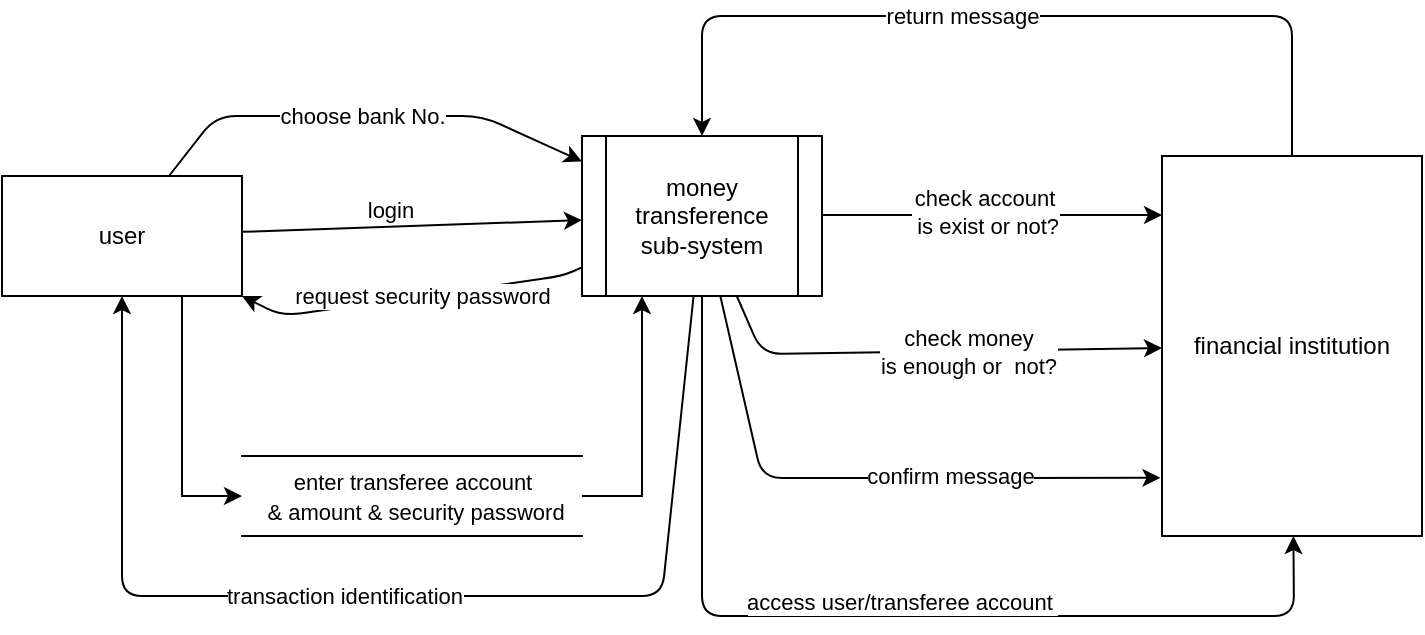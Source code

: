 <mxfile version="13.1.14" type="device"><diagram id="WAiyxh2spJgyrmFU2lQW" name="Page-1"><mxGraphModel dx="1038" dy="499" grid="1" gridSize="10" guides="1" tooltips="1" connect="1" arrows="1" fold="1" page="1" pageScale="1" pageWidth="827" pageHeight="1169" math="0" shadow="0"><root><mxCell id="0"/><mxCell id="1" parent="0"/><mxCell id="vPySvAxy4nvfNiBv7LhA-1" value="money transference&lt;br&gt;sub-system" style="shape=process;whiteSpace=wrap;html=1;backgroundOutline=1;" parent="1" vertex="1"><mxGeometry x="340" y="380" width="120" height="80" as="geometry"/></mxCell><mxCell id="sbcaXs4xZ20tfg2H-4EF-2" style="edgeStyle=orthogonalEdgeStyle;rounded=0;orthogonalLoop=1;jettySize=auto;html=1;exitX=0.75;exitY=1;exitDx=0;exitDy=0;entryX=0;entryY=0.5;entryDx=0;entryDy=0;" parent="1" source="vPySvAxy4nvfNiBv7LhA-2" target="sbcaXs4xZ20tfg2H-4EF-1" edge="1"><mxGeometry relative="1" as="geometry"/></mxCell><mxCell id="vPySvAxy4nvfNiBv7LhA-2" value="user" style="rounded=0;whiteSpace=wrap;html=1;" parent="1" vertex="1"><mxGeometry x="50" y="400" width="120" height="60" as="geometry"/></mxCell><mxCell id="vPySvAxy4nvfNiBv7LhA-5" value="financial institution" style="rounded=0;whiteSpace=wrap;html=1;" parent="1" vertex="1"><mxGeometry x="630" y="390" width="130" height="190" as="geometry"/></mxCell><mxCell id="vPySvAxy4nvfNiBv7LhA-6" value="" style="endArrow=classic;html=1;exitX=0.5;exitY=1;exitDx=0;exitDy=0;" parent="1" source="vPySvAxy4nvfNiBv7LhA-1" target="vPySvAxy4nvfNiBv7LhA-5" edge="1"><mxGeometry width="50" height="50" relative="1" as="geometry"><mxPoint x="380" y="250" as="sourcePoint"/><mxPoint x="430" y="200" as="targetPoint"/><Array as="points"><mxPoint x="400" y="620"/><mxPoint x="696" y="620"/></Array></mxGeometry></mxCell><mxCell id="vPySvAxy4nvfNiBv7LhA-7" value="access user/transferee account&amp;nbsp;" style="edgeLabel;html=1;align=center;verticalAlign=middle;resizable=0;points=[];" parent="vPySvAxy4nvfNiBv7LhA-6" vertex="1" connectable="0"><mxGeometry x="0.307" relative="1" as="geometry"><mxPoint x="-64.0" y="-7.67" as="offset"/></mxGeometry></mxCell><mxCell id="vPySvAxy4nvfNiBv7LhA-13" value="" style="endArrow=classic;html=1;startArrow=none;startFill=0;" parent="1" source="vPySvAxy4nvfNiBv7LhA-1" target="vPySvAxy4nvfNiBv7LhA-5" edge="1"><mxGeometry width="50" height="50" relative="1" as="geometry"><mxPoint x="400" y="300" as="sourcePoint"/><mxPoint x="450" y="250" as="targetPoint"/><Array as="points"><mxPoint x="430" y="489"/></Array></mxGeometry></mxCell><mxCell id="vPySvAxy4nvfNiBv7LhA-14" value="check money &lt;br&gt;is enough or&amp;nbsp; not?" style="edgeLabel;html=1;align=center;verticalAlign=middle;resizable=0;points=[];" parent="vPySvAxy4nvfNiBv7LhA-13" vertex="1" connectable="0"><mxGeometry x="-0.444" y="1" relative="1" as="geometry"><mxPoint x="70.09" as="offset"/></mxGeometry></mxCell><mxCell id="vPySvAxy4nvfNiBv7LhA-15" value="" style="endArrow=classic;html=1;" parent="1" edge="1"><mxGeometry width="50" height="50" relative="1" as="geometry"><mxPoint x="460" y="419.5" as="sourcePoint"/><mxPoint x="630" y="419.5" as="targetPoint"/><Array as="points"/></mxGeometry></mxCell><mxCell id="vPySvAxy4nvfNiBv7LhA-16" value="check account&lt;br&gt;&amp;nbsp;is exist or not?" style="edgeLabel;html=1;align=center;verticalAlign=middle;resizable=0;points=[];" parent="vPySvAxy4nvfNiBv7LhA-15" vertex="1" connectable="0"><mxGeometry x="0.358" y="-2" relative="1" as="geometry"><mxPoint x="-35" y="-4.01" as="offset"/></mxGeometry></mxCell><mxCell id="vPySvAxy4nvfNiBv7LhA-17" value="" style="endArrow=classic;html=1;" parent="1" source="vPySvAxy4nvfNiBv7LhA-2" target="vPySvAxy4nvfNiBv7LhA-1" edge="1"><mxGeometry width="50" height="50" relative="1" as="geometry"><mxPoint x="400" y="300" as="sourcePoint"/><mxPoint x="450" y="250" as="targetPoint"/><Array as="points"/></mxGeometry></mxCell><mxCell id="vPySvAxy4nvfNiBv7LhA-18" value="login" style="edgeLabel;html=1;align=center;verticalAlign=middle;resizable=0;points=[];" parent="vPySvAxy4nvfNiBv7LhA-17" vertex="1" connectable="0"><mxGeometry x="-0.594" relative="1" as="geometry"><mxPoint x="38.82" y="-9.76" as="offset"/></mxGeometry></mxCell><mxCell id="vPySvAxy4nvfNiBv7LhA-19" value="" style="endArrow=classic;html=1;" parent="1" source="vPySvAxy4nvfNiBv7LhA-1" target="vPySvAxy4nvfNiBv7LhA-2" edge="1"><mxGeometry width="50" height="50" relative="1" as="geometry"><mxPoint x="433" y="500" as="sourcePoint"/><mxPoint x="200" y="500" as="targetPoint"/><Array as="points"><mxPoint x="330" y="450"/><mxPoint x="190" y="470"/></Array></mxGeometry></mxCell><mxCell id="vPySvAxy4nvfNiBv7LhA-21" value="request security password" style="edgeLabel;html=1;align=center;verticalAlign=middle;resizable=0;points=[];" parent="vPySvAxy4nvfNiBv7LhA-19" vertex="1" connectable="0"><mxGeometry x="0.059" relative="1" as="geometry"><mxPoint x="10.31" y="-1.47" as="offset"/></mxGeometry></mxCell><mxCell id="vPySvAxy4nvfNiBv7LhA-22" value="" style="endArrow=classic;html=1;entryX=-0.006;entryY=0.847;entryDx=0;entryDy=0;entryPerimeter=0;" parent="1" source="vPySvAxy4nvfNiBv7LhA-1" target="vPySvAxy4nvfNiBv7LhA-5" edge="1"><mxGeometry width="50" height="50" relative="1" as="geometry"><mxPoint x="630" y="490" as="sourcePoint"/><mxPoint x="680" y="440" as="targetPoint"/><Array as="points"><mxPoint x="430" y="551"/></Array></mxGeometry></mxCell><mxCell id="vPySvAxy4nvfNiBv7LhA-23" value="confirm message" style="edgeLabel;html=1;align=center;verticalAlign=middle;resizable=0;points=[];" parent="vPySvAxy4nvfNiBv7LhA-22" vertex="1" connectable="0"><mxGeometry x="-0.552" y="2" relative="1" as="geometry"><mxPoint x="98" y="26.0" as="offset"/></mxGeometry></mxCell><mxCell id="vPySvAxy4nvfNiBv7LhA-24" value="" style="endArrow=classic;html=1;" parent="1" source="vPySvAxy4nvfNiBv7LhA-1" target="vPySvAxy4nvfNiBv7LhA-2" edge="1"><mxGeometry width="50" height="50" relative="1" as="geometry"><mxPoint x="670" y="389.515" as="sourcePoint"/><mxPoint x="200" y="399.996" as="targetPoint"/><Array as="points"><mxPoint x="380" y="610"/><mxPoint x="110" y="610"/></Array></mxGeometry></mxCell><mxCell id="vPySvAxy4nvfNiBv7LhA-25" value="transaction identification" style="edgeLabel;html=1;align=center;verticalAlign=middle;resizable=0;points=[];" parent="vPySvAxy4nvfNiBv7LhA-24" vertex="1" connectable="0"><mxGeometry x="0.294" y="2" relative="1" as="geometry"><mxPoint x="59.24" y="-2" as="offset"/></mxGeometry></mxCell><mxCell id="sbcaXs4xZ20tfg2H-4EF-3" style="edgeStyle=orthogonalEdgeStyle;rounded=0;orthogonalLoop=1;jettySize=auto;html=1;exitX=1;exitY=0.5;exitDx=0;exitDy=0;entryX=0.25;entryY=1;entryDx=0;entryDy=0;" parent="1" source="sbcaXs4xZ20tfg2H-4EF-1" target="vPySvAxy4nvfNiBv7LhA-1" edge="1"><mxGeometry relative="1" as="geometry"/></mxCell><mxCell id="sbcaXs4xZ20tfg2H-4EF-1" value="&lt;span style=&quot;font-size: 11px ; background-color: rgb(255 , 255 , 255)&quot;&gt;enter transferee account&lt;br&gt;&amp;nbsp;&amp;amp; amount &amp;amp; security password&lt;/span&gt;&lt;span style=&quot;font-size: 11px ; background-color: rgb(255 , 255 , 255)&quot;&gt;&lt;br&gt;&lt;/span&gt;" style="html=1;dashed=0;whitespace=wrap;shape=partialRectangle;right=0;left=0;" parent="1" vertex="1"><mxGeometry x="170" y="540" width="170" height="40" as="geometry"/></mxCell><mxCell id="1AB2-M53hBHQshTh6iIl-1" value="" style="endArrow=classic;html=1;" edge="1" parent="1" source="vPySvAxy4nvfNiBv7LhA-5" target="vPySvAxy4nvfNiBv7LhA-1"><mxGeometry width="50" height="50" relative="1" as="geometry"><mxPoint x="680" y="370" as="sourcePoint"/><mxPoint x="730" y="320" as="targetPoint"/><Array as="points"><mxPoint x="695" y="320"/><mxPoint x="400" y="320"/></Array></mxGeometry></mxCell><mxCell id="1AB2-M53hBHQshTh6iIl-2" value="return message" style="edgeLabel;html=1;align=center;verticalAlign=middle;resizable=0;points=[];" vertex="1" connectable="0" parent="1AB2-M53hBHQshTh6iIl-1"><mxGeometry x="0.366" y="2" relative="1" as="geometry"><mxPoint x="55" y="-2" as="offset"/></mxGeometry></mxCell><mxCell id="1AB2-M53hBHQshTh6iIl-3" value="" style="endArrow=classic;html=1;" edge="1" parent="1" source="vPySvAxy4nvfNiBv7LhA-2" target="vPySvAxy4nvfNiBv7LhA-1"><mxGeometry width="50" height="50" relative="1" as="geometry"><mxPoint x="210" y="350" as="sourcePoint"/><mxPoint x="320" y="350" as="targetPoint"/><Array as="points"><mxPoint x="157" y="370"/><mxPoint x="290" y="370"/></Array></mxGeometry></mxCell><mxCell id="1AB2-M53hBHQshTh6iIl-4" value="choose bank No." style="edgeLabel;html=1;align=center;verticalAlign=middle;resizable=0;points=[];" vertex="1" connectable="0" parent="1AB2-M53hBHQshTh6iIl-3"><mxGeometry x="-0.328" relative="1" as="geometry"><mxPoint x="35.11" as="offset"/></mxGeometry></mxCell></root></mxGraphModel></diagram></mxfile>